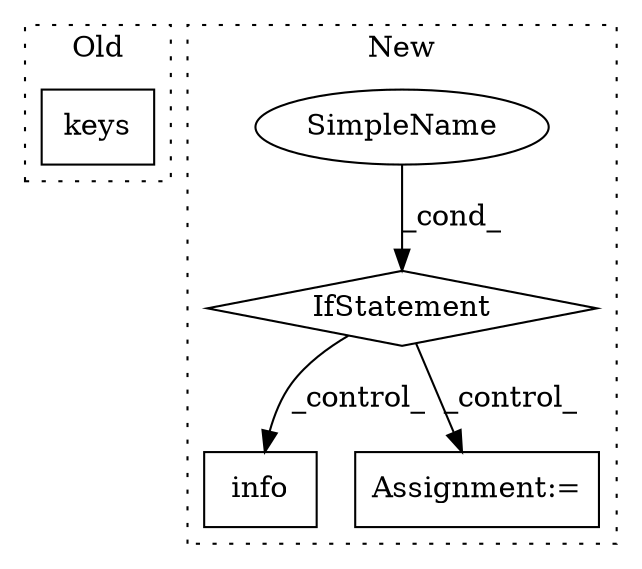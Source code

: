 digraph G {
subgraph cluster0 {
1 [label="keys" a="32" s="13457" l="6" shape="box"];
label = "Old";
style="dotted";
}
subgraph cluster1 {
2 [label="info" a="32" s="14007,14046" l="5,1" shape="box"];
3 [label="SimpleName" a="42" s="" l="" shape="ellipse"];
4 [label="Assignment:=" a="7" s="13652" l="1" shape="box"];
5 [label="IfStatement" a="25" s="13500,13547" l="4,2" shape="diamond"];
label = "New";
style="dotted";
}
3 -> 5 [label="_cond_"];
5 -> 2 [label="_control_"];
5 -> 4 [label="_control_"];
}